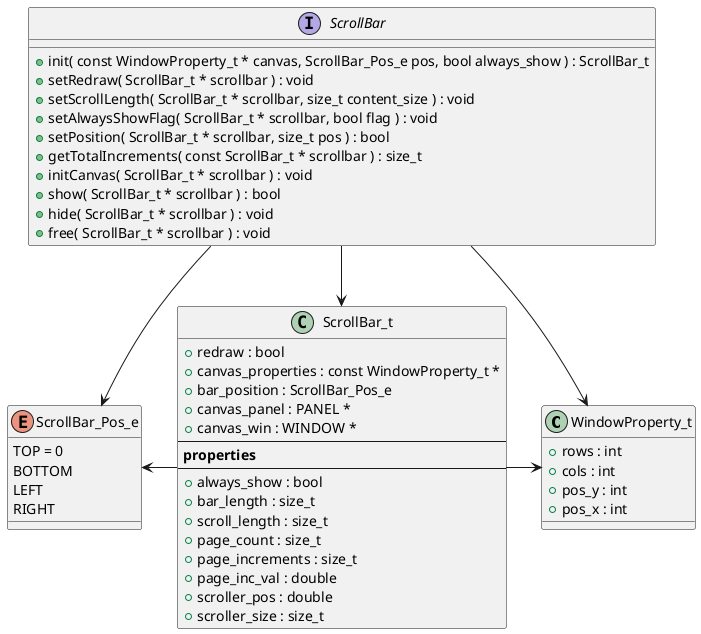@startuml
'https://plantuml.com/class-diagram

class WindowProperty_t {
    + rows : int
    + cols : int
    + pos_y : int
    + pos_x : int
}

enum ScrollBar_Pos_e {
    TOP = 0
    BOTTOM
    LEFT
    RIGHT
}

class ScrollBar_t {
    + redraw : bool
    + canvas_properties : const WindowProperty_t *
    + bar_position : ScrollBar_Pos_e
    + canvas_panel : PANEL *
    + canvas_win : WINDOW *
    ----
    <b>properties</b>
    ----
    + always_show : bool
    + bar_length : size_t
    + scroll_length : size_t
    + page_count : size_t
    + page_increments : size_t
    + page_inc_val : double
    + scroller_pos : double
    + scroller_size : size_t
}

interface ScrollBar {
    + init( const WindowProperty_t * canvas, ScrollBar_Pos_e pos, bool always_show ) : ScrollBar_t
    + setRedraw( ScrollBar_t * scrollbar ) : void
    + setScrollLength( ScrollBar_t * scrollbar, size_t content_size ) : void
    + setAlwaysShowFlag( ScrollBar_t * scrollbar, bool flag ) : void
    + setPosition( ScrollBar_t * scrollbar, size_t pos ) : bool
    + getTotalIncrements( const ScrollBar_t * scrollbar ) : size_t
    + initCanvas( ScrollBar_t * scrollbar ) : void
    + show( ScrollBar_t * scrollbar ) : bool
    + hide( ScrollBar_t * scrollbar ) : void
    + free( ScrollBar_t * scrollbar ) : void
}

ScrollBar --> ScrollBar_t
ScrollBar --> ScrollBar_Pos_e
ScrollBar --> WindowProperty_t
ScrollBar_t -left-> ScrollBar_Pos_e
ScrollBar_t -right-> WindowProperty_t
@enduml